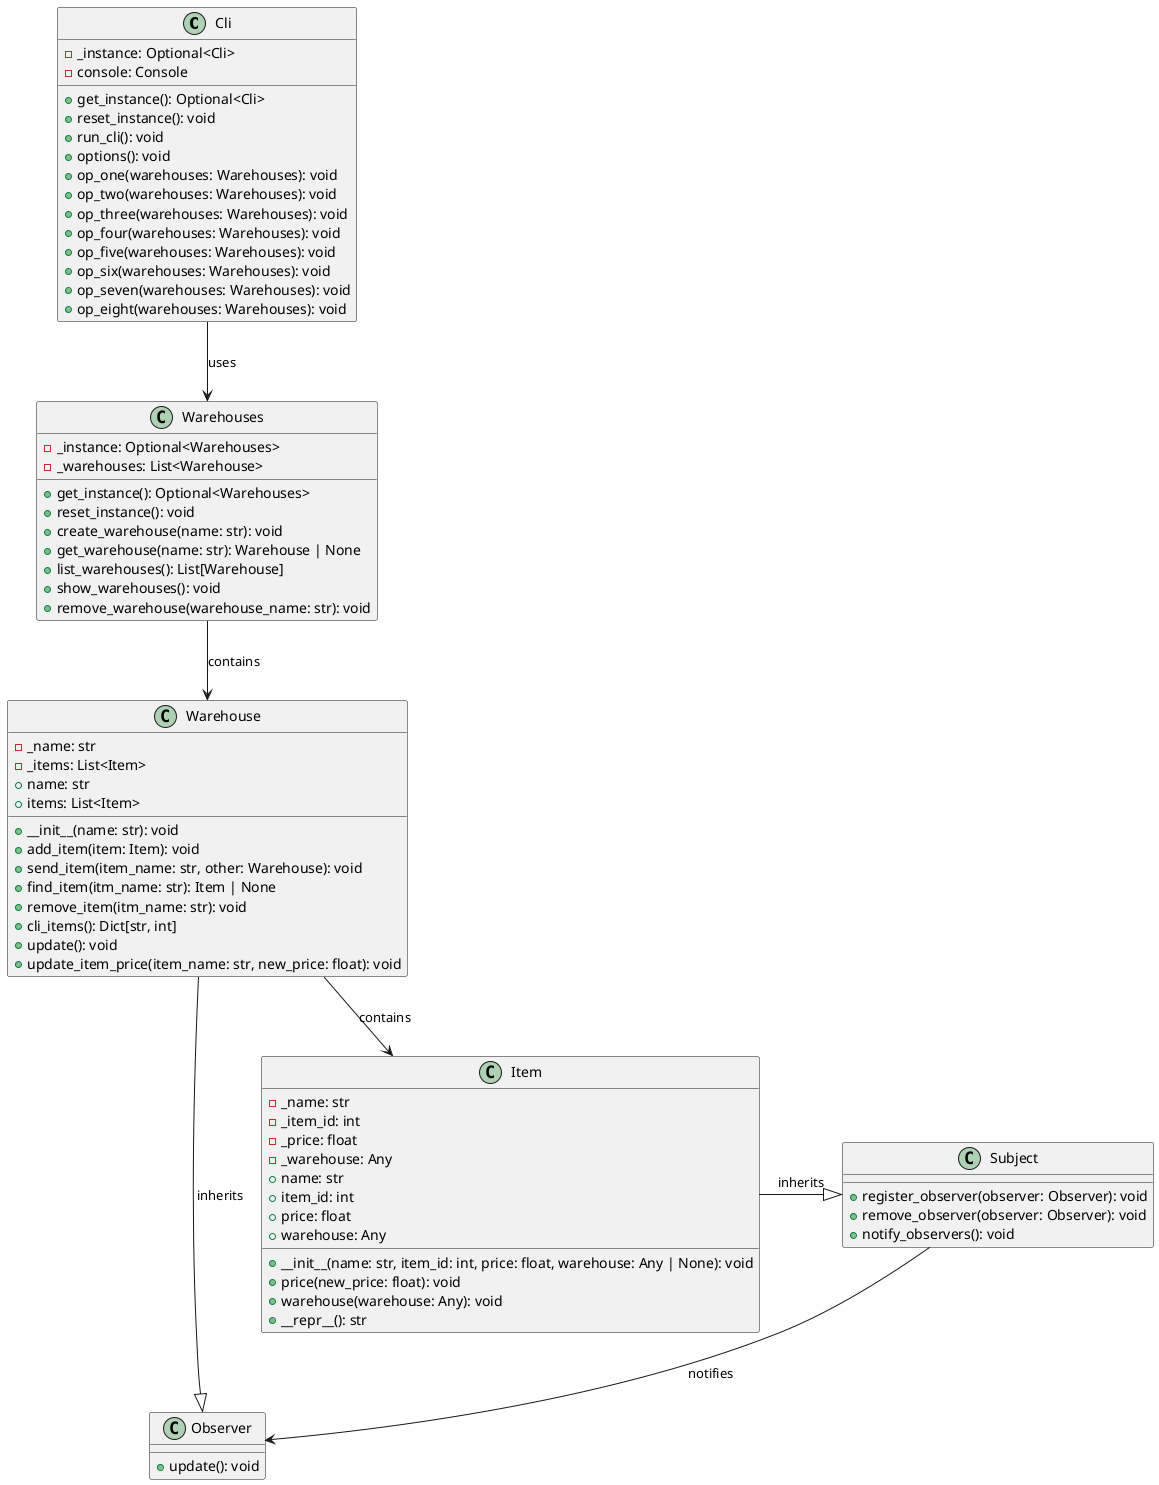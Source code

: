 @startuml IM

' Class: Cli
class Cli {
    - _instance: Optional<Cli>
    - console: Console
    + get_instance(): Optional<Cli>
    + reset_instance(): void
    + run_cli(): void
    + options(): void
    + op_one(warehouses: Warehouses): void
    + op_two(warehouses: Warehouses): void
    + op_three(warehouses: Warehouses): void
    + op_four(warehouses: Warehouses): void
    + op_five(warehouses: Warehouses): void
    + op_six(warehouses: Warehouses): void
    + op_seven(warehouses: Warehouses): void
    + op_eight(warehouses: Warehouses): void
}

' Class: Warehouse
class Warehouse {
    - _name: str
    - _items: List<Item>
    + __init__(name: str): void
    + name: str
    + items: List<Item>
    + add_item(item: Item): void
    + send_item(item_name: str, other: Warehouse): void
    + find_item(itm_name: str): Item | None
    + remove_item(itm_name: str): void
    + cli_items(): Dict[str, int]
    + update(): void
    + update_item_price(item_name: str, new_price: float): void
}

' Class: Warehouses
class Warehouses {
    - _instance: Optional<Warehouses>
    - _warehouses: List<Warehouse>
    + get_instance(): Optional<Warehouses>
    + reset_instance(): void
    + create_warehouse(name: str): void
    + get_warehouse(name: str): Warehouse | None
    + list_warehouses(): List[Warehouse]
    + show_warehouses(): void
    + remove_warehouse(warehouse_name: str): void
}

' Class: Item
class Item {
    - _name: str
    - _item_id: int
    - _price: float
    - _warehouse: Any
    + __init__(name: str, item_id: int, price: float, warehouse: Any | None): void
    + name: str
    + item_id: int
    + price: float
    + price(new_price: float): void
    + warehouse: Any
    + warehouse(warehouse: Any): void
    + __repr__(): str
}

' Class: Subject (Superclass for Item)
class Subject {
    + register_observer(observer: Observer): void
    + remove_observer(observer: Observer): void
    + notify_observers(): void
}

' Class: Observer (Superclass for Warehouse)
class Observer {
    + update(): void
}

' Relationships
Cli --> Warehouses : uses
Warehouses --> Warehouse : contains
Warehouse --> Item : contains
Warehouse -|> Observer : inherits
Item -|> Subject : inherits
Subject --> Observer : notifies

@enduml
